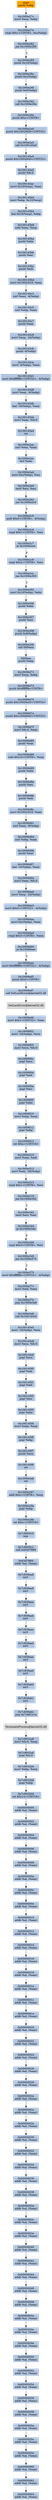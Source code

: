digraph G {
node[shape=rectangle,style=filled,fillcolor=lightsteelblue,color=lightsteelblue]
bgcolor="transparent"
a0x1000e27bpushl_ebp[label="start\npushl %ebp",color="lightgrey",fillcolor="orange"];
a0x1000e27cmovl_esp_ebp[label="0x1000e27c\nmovl %esp, %ebp"];
a0x1000e27ecmpl_0x1UINT8_0xcebp_[label="0x1000e27e\ncmpl $0x1<UINT8>, 0xc(%ebp)"];
a0x1000e282jne_0x1000e289[label="0x1000e282\njne 0x1000e289"];
a0x1000e289pushl_0x10ebp_[label="0x1000e289\npushl 0x10(%ebp)"];
a0x1000e28cpushl_0xcebp_[label="0x1000e28c\npushl 0xc(%ebp)"];
a0x1000e28fpushl_0x8ebp_[label="0x1000e28f\npushl 0x8(%ebp)"];
a0x1000e292call_0x1000e29e[label="0x1000e292\ncall 0x1000e29e"];
a0x1000e29epushl_0xcUINT8[label="0x1000e29e\npushl $0xc<UINT8>"];
a0x1000e2a0pushl_0x10029f28UINT32[label="0x1000e2a0\npushl $0x10029f28<UINT32>"];
a0x1000e2a5call_0x100145a0[label="0x1000e2a5\ncall 0x100145a0"];
a0x100145a0pushl_0x1000d940UINT32[label="0x100145a0\npushl $0x1000d940<UINT32>"];
a0x100145a5pushl_fs_0[label="0x100145a5\npushl %fs:0"];
a0x100145acmovl_0x10esp__eax[label="0x100145ac\nmovl 0x10(%esp), %eax"];
a0x100145b0movl_ebp_0x10esp_[label="0x100145b0\nmovl %ebp, 0x10(%esp)"];
a0x100145b4leal_0x10esp__ebp[label="0x100145b4\nleal 0x10(%esp), %ebp"];
a0x100145b8subl_eax_esp[label="0x100145b8\nsubl %eax, %esp"];
a0x100145bapushl_ebx[label="0x100145ba\npushl %ebx"];
a0x100145bbpushl_esi[label="0x100145bb\npushl %esi"];
a0x100145bcpushl_edi[label="0x100145bc\npushl %edi"];
a0x100145bdmovl_0x1002c010_eax[label="0x100145bd\nmovl 0x1002c010, %eax"];
a0x100145c2xorl_eax__4ebp_[label="0x100145c2\nxorl %eax, -4(%ebp)"];
a0x100145c5xorl_ebp_eax[label="0x100145c5\nxorl %ebp, %eax"];
a0x100145c7pushl_eax[label="0x100145c7\npushl %eax"];
a0x100145c8movl_esp__24ebp_[label="0x100145c8\nmovl %esp, -24(%ebp)"];
a0x100145cbpushl__8ebp_[label="0x100145cb\npushl -8(%ebp)"];
a0x100145cemovl__4ebp__eax[label="0x100145ce\nmovl -4(%ebp), %eax"];
a0x100145d1movl_0xfffffffeUINT32__4ebp_[label="0x100145d1\nmovl $0xfffffffe<UINT32>, -4(%ebp)"];
a0x100145d8movl_eax__8ebp_[label="0x100145d8\nmovl %eax, -8(%ebp)"];
a0x100145dbleal__16ebp__eax[label="0x100145db\nleal -16(%ebp), %eax"];
a0x100145demovl_eax_fs_0[label="0x100145de\nmovl %eax, %fs:0"];
a0x100145e4ret[label="0x100145e4\nret"];
a0x1000e2aaxorl_eax_eax[label="0x1000e2aa\nxorl %eax, %eax"];
a0x1000e2acincl_eax[label="0x1000e2ac\nincl %eax"];
a0x1000e2admovl_0xcebp__esi[label="0x1000e2ad\nmovl 0xc(%ebp), %esi"];
a0x1000e2b0testl_esi_esi[label="0x1000e2b0\ntestl %esi, %esi"];
a0x1000e2b2jne_0x1000e2c0[label="0x1000e2b2\njne 0x1000e2c0"];
a0x1000e2c0andl_0x0UINT8__4ebp_[label="0x1000e2c0\nandl $0x0<UINT8>, -4(%ebp)"];
a0x1000e2c4cmpl_0x1UINT8_esi[label="0x1000e2c4\ncmpl $0x1<UINT8>, %esi"];
a0x1000e2c7je_0x1000e2ce[label="0x1000e2c7\nje 0x1000e2ce"];
a0x1000e2c9cmpl_0x2UINT8_esi[label="0x1000e2c9\ncmpl $0x2<UINT8>, %esi"];
a0x1000e2ccjne_0x1000e303[label="0x1000e2cc\njne 0x1000e303"];
a0x1000e303movl_0x10ebp__ebx[label="0x1000e303\nmovl 0x10(%ebp), %ebx"];
a0x1000e306pushl_ebx[label="0x1000e306\npushl %ebx"];
a0x1000e307pushl_esi[label="0x1000e307\npushl %esi"];
a0x1000e308pushl_0x8ebp_[label="0x1000e308\npushl 0x8(%ebp)"];
a0x1000e30bcall_DllMain[label="0x1000e30b\ncall DllMain"];
a0x10006d70pushl_ebp[label="DllMain\npushl %ebp"];
a0x10006d71movl_esp_ebp[label="0x10006d71\nmovl %esp, %ebp"];
a0x10006d73pushl_0xfffffffeUINT8[label="0x10006d73\npushl $0xfffffffe<UINT8>"];
a0x10006d75pushl_0x10029e20UINT32[label="0x10006d75\npushl $0x10029e20<UINT32>"];
a0x10006d7apushl_0x1000d940UINT32[label="0x10006d7a\npushl $0x1000d940<UINT32>"];
a0x10006d7fmovl_fs_0_eax[label="0x10006d7f\nmovl %fs:0, %eax"];
a0x10006d85pushl_eax[label="0x10006d85\npushl %eax"];
a0x10006d86subl_0x10UINT8_esp[label="0x10006d86\nsubl $0x10<UINT8>, %esp"];
a0x10006d89pushl_ebx[label="0x10006d89\npushl %ebx"];
a0x10006d8apushl_esi[label="0x10006d8a\npushl %esi"];
a0x10006d8bpushl_edi[label="0x10006d8b\npushl %edi"];
a0x10006d8cmovl_0x1002c010_eax[label="0x10006d8c\nmovl 0x1002c010, %eax"];
a0x10006d91xorl_eax__8ebp_[label="0x10006d91\nxorl %eax, -8(%ebp)"];
a0x10006d94xorl_ebp_eax[label="0x10006d94\nxorl %ebp, %eax"];
a0x10006d96pushl_eax[label="0x10006d96\npushl %eax"];
a0x10006d97leal__16ebp__eax[label="0x10006d97\nleal -16(%ebp), %eax"];
a0x10006d9amovl_eax_fs_0[label="0x10006d9a\nmovl %eax, %fs:0"];
a0x10006da0movl_esp__24ebp_[label="0x10006da0\nmovl %esp, -24(%ebp)"];
a0x10006da3movl_0x0UINT32__4ebp_[label="0x10006da3\nmovl $0x0<UINT32>, -4(%ebp)"];
a0x10006daamovl_0xcebp__eax[label="0x10006daa\nmovl 0xc(%ebp), %eax"];
a0x10006dadcmpl_0x3UINT8_eax[label="0x10006dad\ncmpl $0x3<UINT8>, %eax"];
a0x10006db0ja_0x10006eee[label="0x10006db0\nja 0x10006eee"];
a0x10006eeemovl_0xfffffffeUINT32__4ebp_[label="0x10006eee\nmovl $0xfffffffe<UINT32>, -4(%ebp)"];
a0x10006ef5pushl_0x0UINT8[label="0x10006ef5\npushl $0x0<UINT8>"];
a0x10006ef7call_SetLastError_kernel32_dll[label="0x10006ef7\ncall SetLastError@kernel32.dll"];
SetLastError_kernel32_dll[label="SetLastError@kernel32.dll",color="lightgrey",fillcolor="lightgrey"];
a0x10006efdmovl_0x1UINT32_eax[label="0x10006efd\nmovl $0x1<UINT32>, %eax"];
a0x10006f02movl__16ebp__ecx[label="0x10006f02\nmovl -16(%ebp), %ecx"];
a0x10006f05movl_ecx_fs_0[label="0x10006f05\nmovl %ecx, %fs:0"];
a0x10006f0cpopl_ecx[label="0x10006f0c\npopl %ecx"];
a0x10006f0dpopl_edi[label="0x10006f0d\npopl %edi"];
a0x10006f0epopl_esi[label="0x10006f0e\npopl %esi"];
a0x10006f0fpopl_ebx[label="0x10006f0f\npopl %ebx"];
a0x10006f10movl_ebp_esp[label="0x10006f10\nmovl %ebp, %esp"];
a0x10006f12popl_ebp[label="0x10006f12\npopl %ebp"];
a0x10006f13ret_0xcUINT16[label="0x10006f13\nret $0xc<UINT16>"];
a0x1000e310movl_eax_edi[label="0x1000e310\nmovl %eax, %edi"];
a0x1000e312movl_edi__28ebp_[label="0x1000e312\nmovl %edi, -28(%ebp)"];
a0x1000e315cmpl_0x1UINT8_esi[label="0x1000e315\ncmpl $0x1<UINT8>, %esi"];
a0x1000e318jne_0x1000e342[label="0x1000e318\njne 0x1000e342"];
a0x1000e342testl_esi_esi[label="0x1000e342\ntestl %esi, %esi"];
a0x1000e344je_0x1000e34b[label="0x1000e344\nje 0x1000e34b"];
a0x1000e346cmpl_0x3UINT8_esi[label="0x1000e346\ncmpl $0x3<UINT8>, %esi"];
a0x1000e349jne_0x1000e375[label="0x1000e349\njne 0x1000e375"];
a0x1000e375movl_0xfffffffeUINT32__4ebp_[label="0x1000e375\nmovl $0xfffffffe<UINT32>, -4(%ebp)"];
a0x1000e37cmovl_edi_eax[label="0x1000e37c\nmovl %edi, %eax"];
a0x1000e37ejmp_0x1000e3a6[label="0x1000e37e\njmp 0x1000e3a6"];
a0x1000e3a6call_0x100145e5[label="0x1000e3a6\ncall 0x100145e5"];
a0x100145e5movl__16ebp__ecx[label="0x100145e5\nmovl -16(%ebp), %ecx"];
a0x100145e8movl_ecx_fs_0[label="0x100145e8\nmovl %ecx, %fs:0"];
a0x100145efpopl_ecx[label="0x100145ef\npopl %ecx"];
a0x100145f0popl_edi[label="0x100145f0\npopl %edi"];
a0x100145f1popl_edi[label="0x100145f1\npopl %edi"];
a0x100145f2popl_esi[label="0x100145f2\npopl %esi"];
a0x100145f3popl_ebx[label="0x100145f3\npopl %ebx"];
a0x100145f4movl_ebp_esp[label="0x100145f4\nmovl %ebp, %esp"];
a0x100145f6popl_ebp[label="0x100145f6\npopl %ebp"];
a0x100145f7pushl_ecx[label="0x100145f7\npushl %ecx"];
a0x100145f8ret[label="0x100145f8\nret"];
a0x1000e3abret[label="0x1000e3ab\nret"];
a0x1000e297addl_0xcUINT8_esp[label="0x1000e297\naddl $0xc<UINT8>, %esp"];
a0x1000e29apopl_ebp[label="0x1000e29a\npopl %ebp"];
a0x1000e29bret_0xcUINT16[label="0x1000e29b\nret $0xc<UINT16>"];
a0x7c8000c0nop_[label="0x7c8000c0\nnop "];
a0x7c8000c1call_0x63d7f9f4[label="0x7c8000c1\ncall 0x63d7f9f4"];
a0x63d7f9f4addb_al_eax_[label="0x63d7f9f4\naddb %al, (%eax)"];
a0x7c839aa8int3_[label="0x7c839aa8\nint3 "];
a0x7c839aa9int3_[label="0x7c839aa9\nint3 "];
a0x7c839aaaint3_[label="0x7c839aaa\nint3 "];
a0x7c839aabint3_[label="0x7c839aab\nint3 "];
a0x7c839aacint3_[label="0x7c839aac\nint3 "];
a0x7c839aadint3_[label="0x7c839aad\nint3 "];
a0x7c839aaeint3_[label="0x7c839aae\nint3 "];
a0x7c839aafint3_[label="0x7c839aaf\nint3 "];
a0x7c839ab0int3_[label="0x7c839ab0\nint3 "];
a0x7c839ab1int3_[label="0x7c839ab1\nint3 "];
a0x7c839ab2jmp_0x7c801e1a[label="0x7c839ab2\njmp 0x7c801e1a"];
TerminateProcess_kernel32_dll[label="TerminateProcess@kernel32.dll",color="lightgrey",fillcolor="lightgrey"];
a0x7c9032a8movl_fs_0_esp[label="0x7c9032a8\nmovl %fs:0, %esp"];
a0x7c9032afpopl_fs_0[label="0x7c9032af\npopl %fs:0"];
a0x7c9032b6movl_ebp_esp[label="0x7c9032b6\nmovl %ebp, %esp"];
a0x7c9032b8popl_ebp[label="0x7c9032b8\npopl %ebp"];
a0x7c9032b9ret_0x14UINT16[label="0x7c9032b9\nret $0x14<UINT16>"];
a0x00000000addb_al_eax_[label="0x00000000\naddb %al, (%eax)"];
a0x00000002addb_al_eax_[label="0x00000002\naddb %al, (%eax)"];
a0x00000004addb_al_eax_[label="0x00000004\naddb %al, (%eax)"];
a0x00000006addb_al_eax_[label="0x00000006\naddb %al, (%eax)"];
a0x00000008addb_al_eax_[label="0x00000008\naddb %al, (%eax)"];
a0x0000000aaddb_al_eax_[label="0x0000000a\naddb %al, (%eax)"];
a0x0000000caddb_al_eax_[label="0x0000000c\naddb %al, (%eax)"];
a0x0000000eaddb_al_eax_[label="0x0000000e\naddb %al, (%eax)"];
a0x00000010addb_al_eax_[label="0x00000010\naddb %al, (%eax)"];
a0x00000012addb_al_eax_[label="0x00000012\naddb %al, (%eax)"];
a0x00000014addb_al_eax_[label="0x00000014\naddb %al, (%eax)"];
a0x00000016addb_al_eax_[label="0x00000016\naddb %al, (%eax)"];
a0x00000018addb_al_eax_[label="0x00000018\naddb %al, (%eax)"];
a0x0000001aaddb_al_eax_[label="0x0000001a\naddb %al, (%eax)"];
a0x0000001caddb_al_eax_[label="0x0000001c\naddb %al, (%eax)"];
a0x0000001eaddb_al_eax_[label="0x0000001e\naddb %al, (%eax)"];
a0x00000020addb_al_eax_[label="0x00000020\naddb %al, (%eax)"];
a0x00000022addb_al_eax_[label="0x00000022\naddb %al, (%eax)"];
a0x00000024addb_al_eax_[label="0x00000024\naddb %al, (%eax)"];
a0x00000026addb_al_eax_[label="0x00000026\naddb %al, (%eax)"];
a0x00000028addb_al_eax_[label="0x00000028\naddb %al, (%eax)"];
a0x0000002aaddb_al_eax_[label="0x0000002a\naddb %al, (%eax)"];
a0x0000002caddb_al_eax_[label="0x0000002c\naddb %al, (%eax)"];
a0x0000002eaddb_al_eax_[label="0x0000002e\naddb %al, (%eax)"];
a0x00000030addb_al_eax_[label="0x00000030\naddb %al, (%eax)"];
a0x00000032addb_al_eax_[label="0x00000032\naddb %al, (%eax)"];
a0x00000034addb_al_eax_[label="0x00000034\naddb %al, (%eax)"];
a0x00000036addb_al_eax_[label="0x00000036\naddb %al, (%eax)"];
a0x00000038addb_al_eax_[label="0x00000038\naddb %al, (%eax)"];
a0x0000003aaddb_al_eax_[label="0x0000003a\naddb %al, (%eax)"];
a0x0000003caddb_al_eax_[label="0x0000003c\naddb %al, (%eax)"];
a0x0000003eaddb_al_eax_[label="0x0000003e\naddb %al, (%eax)"];
a0x00000040addb_al_eax_[label="0x00000040\naddb %al, (%eax)"];
a0x00000042addb_al_eax_[label="0x00000042\naddb %al, (%eax)"];
a0x00000044addb_al_eax_[label="0x00000044\naddb %al, (%eax)"];
a0x00000046addb_al_eax_[label="0x00000046\naddb %al, (%eax)"];
a0x00000048addb_al_eax_[label="0x00000048\naddb %al, (%eax)"];
a0x0000004aaddb_al_eax_[label="0x0000004a\naddb %al, (%eax)"];
a0x0000004caddb_al_eax_[label="0x0000004c\naddb %al, (%eax)"];
a0x0000004eaddb_al_eax_[label="0x0000004e\naddb %al, (%eax)"];
a0x00000050addb_al_eax_[label="0x00000050\naddb %al, (%eax)"];
a0x00000052addb_al_eax_[label="0x00000052\naddb %al, (%eax)"];
a0x00000054addb_al_eax_[label="0x00000054\naddb %al, (%eax)"];
a0x00000056addb_al_eax_[label="0x00000056\naddb %al, (%eax)"];
a0x00000058addb_al_eax_[label="0x00000058\naddb %al, (%eax)"];
a0x0000005aaddb_al_eax_[label="0x0000005a\naddb %al, (%eax)"];
a0x0000005caddb_al_eax_[label="0x0000005c\naddb %al, (%eax)"];
a0x0000005eaddb_al_eax_[label="0x0000005e\naddb %al, (%eax)"];
a0x00000060addb_al_eax_[label="0x00000060\naddb %al, (%eax)"];
a0x00000062addb_al_eax_[label="0x00000062\naddb %al, (%eax)"];
a0x00000064addb_al_eax_[label="0x00000064\naddb %al, (%eax)"];
a0x1000e27bpushl_ebp -> a0x1000e27cmovl_esp_ebp [color="#000000"];
a0x1000e27cmovl_esp_ebp -> a0x1000e27ecmpl_0x1UINT8_0xcebp_ [color="#000000"];
a0x1000e27ecmpl_0x1UINT8_0xcebp_ -> a0x1000e282jne_0x1000e289 [color="#000000"];
a0x1000e282jne_0x1000e289 -> a0x1000e289pushl_0x10ebp_ [color="#000000",label="T"];
a0x1000e289pushl_0x10ebp_ -> a0x1000e28cpushl_0xcebp_ [color="#000000"];
a0x1000e28cpushl_0xcebp_ -> a0x1000e28fpushl_0x8ebp_ [color="#000000"];
a0x1000e28fpushl_0x8ebp_ -> a0x1000e292call_0x1000e29e [color="#000000"];
a0x1000e292call_0x1000e29e -> a0x1000e29epushl_0xcUINT8 [color="#000000"];
a0x1000e29epushl_0xcUINT8 -> a0x1000e2a0pushl_0x10029f28UINT32 [color="#000000"];
a0x1000e2a0pushl_0x10029f28UINT32 -> a0x1000e2a5call_0x100145a0 [color="#000000"];
a0x1000e2a5call_0x100145a0 -> a0x100145a0pushl_0x1000d940UINT32 [color="#000000"];
a0x100145a0pushl_0x1000d940UINT32 -> a0x100145a5pushl_fs_0 [color="#000000"];
a0x100145a5pushl_fs_0 -> a0x100145acmovl_0x10esp__eax [color="#000000"];
a0x100145acmovl_0x10esp__eax -> a0x100145b0movl_ebp_0x10esp_ [color="#000000"];
a0x100145b0movl_ebp_0x10esp_ -> a0x100145b4leal_0x10esp__ebp [color="#000000"];
a0x100145b4leal_0x10esp__ebp -> a0x100145b8subl_eax_esp [color="#000000"];
a0x100145b8subl_eax_esp -> a0x100145bapushl_ebx [color="#000000"];
a0x100145bapushl_ebx -> a0x100145bbpushl_esi [color="#000000"];
a0x100145bbpushl_esi -> a0x100145bcpushl_edi [color="#000000"];
a0x100145bcpushl_edi -> a0x100145bdmovl_0x1002c010_eax [color="#000000"];
a0x100145bdmovl_0x1002c010_eax -> a0x100145c2xorl_eax__4ebp_ [color="#000000"];
a0x100145c2xorl_eax__4ebp_ -> a0x100145c5xorl_ebp_eax [color="#000000"];
a0x100145c5xorl_ebp_eax -> a0x100145c7pushl_eax [color="#000000"];
a0x100145c7pushl_eax -> a0x100145c8movl_esp__24ebp_ [color="#000000"];
a0x100145c8movl_esp__24ebp_ -> a0x100145cbpushl__8ebp_ [color="#000000"];
a0x100145cbpushl__8ebp_ -> a0x100145cemovl__4ebp__eax [color="#000000"];
a0x100145cemovl__4ebp__eax -> a0x100145d1movl_0xfffffffeUINT32__4ebp_ [color="#000000"];
a0x100145d1movl_0xfffffffeUINT32__4ebp_ -> a0x100145d8movl_eax__8ebp_ [color="#000000"];
a0x100145d8movl_eax__8ebp_ -> a0x100145dbleal__16ebp__eax [color="#000000"];
a0x100145dbleal__16ebp__eax -> a0x100145demovl_eax_fs_0 [color="#000000"];
a0x100145demovl_eax_fs_0 -> a0x100145e4ret [color="#000000"];
a0x100145e4ret -> a0x1000e2aaxorl_eax_eax [color="#000000"];
a0x1000e2aaxorl_eax_eax -> a0x1000e2acincl_eax [color="#000000"];
a0x1000e2acincl_eax -> a0x1000e2admovl_0xcebp__esi [color="#000000"];
a0x1000e2admovl_0xcebp__esi -> a0x1000e2b0testl_esi_esi [color="#000000"];
a0x1000e2b0testl_esi_esi -> a0x1000e2b2jne_0x1000e2c0 [color="#000000"];
a0x1000e2b2jne_0x1000e2c0 -> a0x1000e2c0andl_0x0UINT8__4ebp_ [color="#000000",label="T"];
a0x1000e2c0andl_0x0UINT8__4ebp_ -> a0x1000e2c4cmpl_0x1UINT8_esi [color="#000000"];
a0x1000e2c4cmpl_0x1UINT8_esi -> a0x1000e2c7je_0x1000e2ce [color="#000000"];
a0x1000e2c7je_0x1000e2ce -> a0x1000e2c9cmpl_0x2UINT8_esi [color="#000000",label="F"];
a0x1000e2c9cmpl_0x2UINT8_esi -> a0x1000e2ccjne_0x1000e303 [color="#000000"];
a0x1000e2ccjne_0x1000e303 -> a0x1000e303movl_0x10ebp__ebx [color="#000000",label="T"];
a0x1000e303movl_0x10ebp__ebx -> a0x1000e306pushl_ebx [color="#000000"];
a0x1000e306pushl_ebx -> a0x1000e307pushl_esi [color="#000000"];
a0x1000e307pushl_esi -> a0x1000e308pushl_0x8ebp_ [color="#000000"];
a0x1000e308pushl_0x8ebp_ -> a0x1000e30bcall_DllMain [color="#000000"];
a0x1000e30bcall_DllMain -> a0x10006d70pushl_ebp [color="#000000"];
a0x10006d70pushl_ebp -> a0x10006d71movl_esp_ebp [color="#000000"];
a0x10006d71movl_esp_ebp -> a0x10006d73pushl_0xfffffffeUINT8 [color="#000000"];
a0x10006d73pushl_0xfffffffeUINT8 -> a0x10006d75pushl_0x10029e20UINT32 [color="#000000"];
a0x10006d75pushl_0x10029e20UINT32 -> a0x10006d7apushl_0x1000d940UINT32 [color="#000000"];
a0x10006d7apushl_0x1000d940UINT32 -> a0x10006d7fmovl_fs_0_eax [color="#000000"];
a0x10006d7fmovl_fs_0_eax -> a0x10006d85pushl_eax [color="#000000"];
a0x10006d85pushl_eax -> a0x10006d86subl_0x10UINT8_esp [color="#000000"];
a0x10006d86subl_0x10UINT8_esp -> a0x10006d89pushl_ebx [color="#000000"];
a0x10006d89pushl_ebx -> a0x10006d8apushl_esi [color="#000000"];
a0x10006d8apushl_esi -> a0x10006d8bpushl_edi [color="#000000"];
a0x10006d8bpushl_edi -> a0x10006d8cmovl_0x1002c010_eax [color="#000000"];
a0x10006d8cmovl_0x1002c010_eax -> a0x10006d91xorl_eax__8ebp_ [color="#000000"];
a0x10006d91xorl_eax__8ebp_ -> a0x10006d94xorl_ebp_eax [color="#000000"];
a0x10006d94xorl_ebp_eax -> a0x10006d96pushl_eax [color="#000000"];
a0x10006d96pushl_eax -> a0x10006d97leal__16ebp__eax [color="#000000"];
a0x10006d97leal__16ebp__eax -> a0x10006d9amovl_eax_fs_0 [color="#000000"];
a0x10006d9amovl_eax_fs_0 -> a0x10006da0movl_esp__24ebp_ [color="#000000"];
a0x10006da0movl_esp__24ebp_ -> a0x10006da3movl_0x0UINT32__4ebp_ [color="#000000"];
a0x10006da3movl_0x0UINT32__4ebp_ -> a0x10006daamovl_0xcebp__eax [color="#000000"];
a0x10006daamovl_0xcebp__eax -> a0x10006dadcmpl_0x3UINT8_eax [color="#000000"];
a0x10006dadcmpl_0x3UINT8_eax -> a0x10006db0ja_0x10006eee [color="#000000"];
a0x10006db0ja_0x10006eee -> a0x10006eeemovl_0xfffffffeUINT32__4ebp_ [color="#000000",label="T"];
a0x10006eeemovl_0xfffffffeUINT32__4ebp_ -> a0x10006ef5pushl_0x0UINT8 [color="#000000"];
a0x10006ef5pushl_0x0UINT8 -> a0x10006ef7call_SetLastError_kernel32_dll [color="#000000"];
a0x10006ef7call_SetLastError_kernel32_dll -> SetLastError_kernel32_dll [color="#000000"];
SetLastError_kernel32_dll -> a0x10006efdmovl_0x1UINT32_eax [color="#000000"];
a0x10006efdmovl_0x1UINT32_eax -> a0x10006f02movl__16ebp__ecx [color="#000000"];
a0x10006f02movl__16ebp__ecx -> a0x10006f05movl_ecx_fs_0 [color="#000000"];
a0x10006f05movl_ecx_fs_0 -> a0x10006f0cpopl_ecx [color="#000000"];
a0x10006f0cpopl_ecx -> a0x10006f0dpopl_edi [color="#000000"];
a0x10006f0dpopl_edi -> a0x10006f0epopl_esi [color="#000000"];
a0x10006f0epopl_esi -> a0x10006f0fpopl_ebx [color="#000000"];
a0x10006f0fpopl_ebx -> a0x10006f10movl_ebp_esp [color="#000000"];
a0x10006f10movl_ebp_esp -> a0x10006f12popl_ebp [color="#000000"];
a0x10006f12popl_ebp -> a0x10006f13ret_0xcUINT16 [color="#000000"];
a0x10006f13ret_0xcUINT16 -> a0x1000e310movl_eax_edi [color="#000000"];
a0x1000e310movl_eax_edi -> a0x1000e312movl_edi__28ebp_ [color="#000000"];
a0x1000e312movl_edi__28ebp_ -> a0x1000e315cmpl_0x1UINT8_esi [color="#000000"];
a0x1000e315cmpl_0x1UINT8_esi -> a0x1000e318jne_0x1000e342 [color="#000000"];
a0x1000e318jne_0x1000e342 -> a0x1000e342testl_esi_esi [color="#000000",label="T"];
a0x1000e342testl_esi_esi -> a0x1000e344je_0x1000e34b [color="#000000"];
a0x1000e344je_0x1000e34b -> a0x1000e346cmpl_0x3UINT8_esi [color="#000000",label="F"];
a0x1000e346cmpl_0x3UINT8_esi -> a0x1000e349jne_0x1000e375 [color="#000000"];
a0x1000e349jne_0x1000e375 -> a0x1000e375movl_0xfffffffeUINT32__4ebp_ [color="#000000",label="T"];
a0x1000e375movl_0xfffffffeUINT32__4ebp_ -> a0x1000e37cmovl_edi_eax [color="#000000"];
a0x1000e37cmovl_edi_eax -> a0x1000e37ejmp_0x1000e3a6 [color="#000000"];
a0x1000e37ejmp_0x1000e3a6 -> a0x1000e3a6call_0x100145e5 [color="#000000"];
a0x1000e3a6call_0x100145e5 -> a0x100145e5movl__16ebp__ecx [color="#000000"];
a0x100145e5movl__16ebp__ecx -> a0x100145e8movl_ecx_fs_0 [color="#000000"];
a0x100145e8movl_ecx_fs_0 -> a0x100145efpopl_ecx [color="#000000"];
a0x100145efpopl_ecx -> a0x100145f0popl_edi [color="#000000"];
a0x100145f0popl_edi -> a0x100145f1popl_edi [color="#000000"];
a0x100145f1popl_edi -> a0x100145f2popl_esi [color="#000000"];
a0x100145f2popl_esi -> a0x100145f3popl_ebx [color="#000000"];
a0x100145f3popl_ebx -> a0x100145f4movl_ebp_esp [color="#000000"];
a0x100145f4movl_ebp_esp -> a0x100145f6popl_ebp [color="#000000"];
a0x100145f6popl_ebp -> a0x100145f7pushl_ecx [color="#000000"];
a0x100145f7pushl_ecx -> a0x100145f8ret [color="#000000"];
a0x100145f8ret -> a0x1000e3abret [color="#000000"];
a0x1000e3abret -> a0x1000e297addl_0xcUINT8_esp [color="#000000"];
a0x1000e297addl_0xcUINT8_esp -> a0x1000e29apopl_ebp [color="#000000"];
a0x1000e29apopl_ebp -> a0x1000e29bret_0xcUINT16 [color="#000000"];
a0x1000e29bret_0xcUINT16 -> a0x7c8000c0nop_ [color="#000000"];
a0x7c8000c0nop_ -> a0x7c8000c1call_0x63d7f9f4 [color="#000000"];
a0x7c8000c1call_0x63d7f9f4 -> a0x63d7f9f4addb_al_eax_ [color="#000000"];
a0x63d7f9f4addb_al_eax_ -> a0x7c839aa8int3_ [color="#000000"];
a0x7c839aa8int3_ -> a0x7c839aa9int3_ [color="#000000"];
a0x7c839aa9int3_ -> a0x7c839aaaint3_ [color="#000000"];
a0x7c839aaaint3_ -> a0x7c839aabint3_ [color="#000000"];
a0x7c839aabint3_ -> a0x7c839aacint3_ [color="#000000"];
a0x7c839aacint3_ -> a0x7c839aadint3_ [color="#000000"];
a0x7c839aadint3_ -> a0x7c839aaeint3_ [color="#000000"];
a0x7c839aaeint3_ -> a0x7c839aafint3_ [color="#000000"];
a0x7c839aafint3_ -> a0x7c839ab0int3_ [color="#000000"];
a0x7c839ab0int3_ -> a0x7c839ab1int3_ [color="#000000"];
a0x7c839ab1int3_ -> a0x7c839ab2jmp_0x7c801e1a [color="#000000"];
a0x7c839ab2jmp_0x7c801e1a -> TerminateProcess_kernel32_dll [color="#000000"];
TerminateProcess_kernel32_dll -> a0x7c9032a8movl_fs_0_esp [color="#000000"];
a0x7c9032a8movl_fs_0_esp -> a0x7c9032afpopl_fs_0 [color="#000000"];
a0x7c9032afpopl_fs_0 -> a0x7c9032b6movl_ebp_esp [color="#000000"];
a0x7c9032b6movl_ebp_esp -> a0x7c9032b8popl_ebp [color="#000000"];
a0x7c9032b8popl_ebp -> a0x7c9032b9ret_0x14UINT16 [color="#000000"];
a0x7c9032b9ret_0x14UINT16 -> a0x00000000addb_al_eax_ [color="#000000"];
a0x00000000addb_al_eax_ -> a0x00000002addb_al_eax_ [color="#000000"];
a0x00000002addb_al_eax_ -> a0x00000004addb_al_eax_ [color="#000000"];
a0x00000004addb_al_eax_ -> a0x00000006addb_al_eax_ [color="#000000"];
a0x00000006addb_al_eax_ -> a0x00000008addb_al_eax_ [color="#000000"];
a0x00000008addb_al_eax_ -> a0x0000000aaddb_al_eax_ [color="#000000"];
a0x0000000aaddb_al_eax_ -> a0x0000000caddb_al_eax_ [color="#000000"];
a0x0000000caddb_al_eax_ -> a0x0000000eaddb_al_eax_ [color="#000000"];
a0x0000000eaddb_al_eax_ -> a0x00000010addb_al_eax_ [color="#000000"];
a0x00000010addb_al_eax_ -> a0x00000012addb_al_eax_ [color="#000000"];
a0x00000012addb_al_eax_ -> a0x00000014addb_al_eax_ [color="#000000"];
a0x00000014addb_al_eax_ -> a0x00000016addb_al_eax_ [color="#000000"];
a0x00000016addb_al_eax_ -> a0x00000018addb_al_eax_ [color="#000000"];
a0x00000018addb_al_eax_ -> a0x0000001aaddb_al_eax_ [color="#000000"];
a0x0000001aaddb_al_eax_ -> a0x0000001caddb_al_eax_ [color="#000000"];
a0x0000001caddb_al_eax_ -> a0x0000001eaddb_al_eax_ [color="#000000"];
a0x0000001eaddb_al_eax_ -> a0x00000020addb_al_eax_ [color="#000000"];
a0x00000020addb_al_eax_ -> a0x00000022addb_al_eax_ [color="#000000"];
a0x00000022addb_al_eax_ -> a0x00000024addb_al_eax_ [color="#000000"];
a0x00000024addb_al_eax_ -> a0x00000026addb_al_eax_ [color="#000000"];
a0x00000026addb_al_eax_ -> a0x00000028addb_al_eax_ [color="#000000"];
a0x00000028addb_al_eax_ -> a0x0000002aaddb_al_eax_ [color="#000000"];
a0x0000002aaddb_al_eax_ -> a0x0000002caddb_al_eax_ [color="#000000"];
a0x0000002caddb_al_eax_ -> a0x0000002eaddb_al_eax_ [color="#000000"];
a0x0000002eaddb_al_eax_ -> a0x00000030addb_al_eax_ [color="#000000"];
a0x00000030addb_al_eax_ -> a0x00000032addb_al_eax_ [color="#000000"];
a0x00000032addb_al_eax_ -> a0x00000034addb_al_eax_ [color="#000000"];
a0x00000034addb_al_eax_ -> a0x00000036addb_al_eax_ [color="#000000"];
a0x00000036addb_al_eax_ -> a0x00000038addb_al_eax_ [color="#000000"];
a0x00000038addb_al_eax_ -> a0x0000003aaddb_al_eax_ [color="#000000"];
a0x0000003aaddb_al_eax_ -> a0x0000003caddb_al_eax_ [color="#000000"];
a0x0000003caddb_al_eax_ -> a0x0000003eaddb_al_eax_ [color="#000000"];
a0x0000003eaddb_al_eax_ -> a0x00000040addb_al_eax_ [color="#000000"];
a0x00000040addb_al_eax_ -> a0x00000042addb_al_eax_ [color="#000000"];
a0x00000042addb_al_eax_ -> a0x00000044addb_al_eax_ [color="#000000"];
a0x00000044addb_al_eax_ -> a0x00000046addb_al_eax_ [color="#000000"];
a0x00000046addb_al_eax_ -> a0x00000048addb_al_eax_ [color="#000000"];
a0x00000048addb_al_eax_ -> a0x0000004aaddb_al_eax_ [color="#000000"];
a0x0000004aaddb_al_eax_ -> a0x0000004caddb_al_eax_ [color="#000000"];
a0x0000004caddb_al_eax_ -> a0x0000004eaddb_al_eax_ [color="#000000"];
a0x0000004eaddb_al_eax_ -> a0x00000050addb_al_eax_ [color="#000000"];
a0x00000050addb_al_eax_ -> a0x00000052addb_al_eax_ [color="#000000"];
a0x00000052addb_al_eax_ -> a0x00000054addb_al_eax_ [color="#000000"];
a0x00000054addb_al_eax_ -> a0x00000056addb_al_eax_ [color="#000000"];
a0x00000056addb_al_eax_ -> a0x00000058addb_al_eax_ [color="#000000"];
a0x00000058addb_al_eax_ -> a0x0000005aaddb_al_eax_ [color="#000000"];
a0x0000005aaddb_al_eax_ -> a0x0000005caddb_al_eax_ [color="#000000"];
a0x0000005caddb_al_eax_ -> a0x0000005eaddb_al_eax_ [color="#000000"];
a0x0000005eaddb_al_eax_ -> a0x00000060addb_al_eax_ [color="#000000"];
a0x00000060addb_al_eax_ -> a0x00000062addb_al_eax_ [color="#000000"];
a0x00000062addb_al_eax_ -> a0x00000064addb_al_eax_ [color="#000000"];
}
